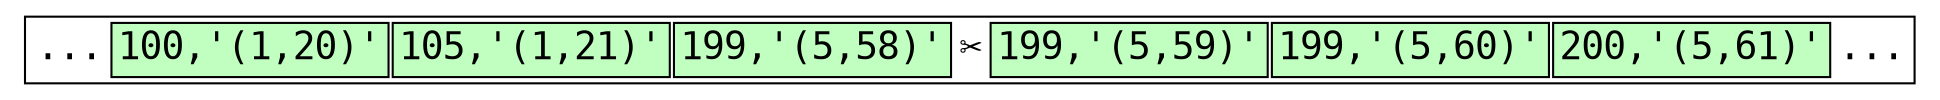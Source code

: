 // Example B-Tree graph
//
// Breadth-first order
//
// Start from root, go left to right
//
// Workflow:
//
// $ dot -T svg btree.dot -o btree.svg;

digraph nbtree {
graph [fontname = "monospace"];
node [shape = none,height=.1,fontname = "monospace",fontsize=18];
// Level 0 (leaf level)
leafnode_1[ label=<<table>
                    <tr>
                        <td border="0" bgcolor='white' port="t0">...</td>
                        <td bgcolor='darkseagreen1' port="t1">100,'(1,20)'</td>
                        <td bgcolor='darkseagreen1' port="t2">105,'(1,21)'</td>
                        <td bgcolor='darkseagreen1' port="t2">199,'(5,58)'</td>
                        <td align="center" border="0" bgcolor='white' port="t3">&#9986;</td>
                        <td bgcolor='darkseagreen1' port="t2">199,'(5,59)'</td>
                        <td bgcolor='darkseagreen1' port="t4">199,'(5,60)'</td>
                        <td bgcolor='darkseagreen1' port="t5">200,'(5,61)'</td>
                        <td border="0" bgcolor='white' port="t3">...</td>
                    </tr>
                </table>
               >
        ];
//Force alignment from root to internal to leaf levels:
//edge[style=invis];
//"rootnode":d1 -> "leafnode_2":t2
}
